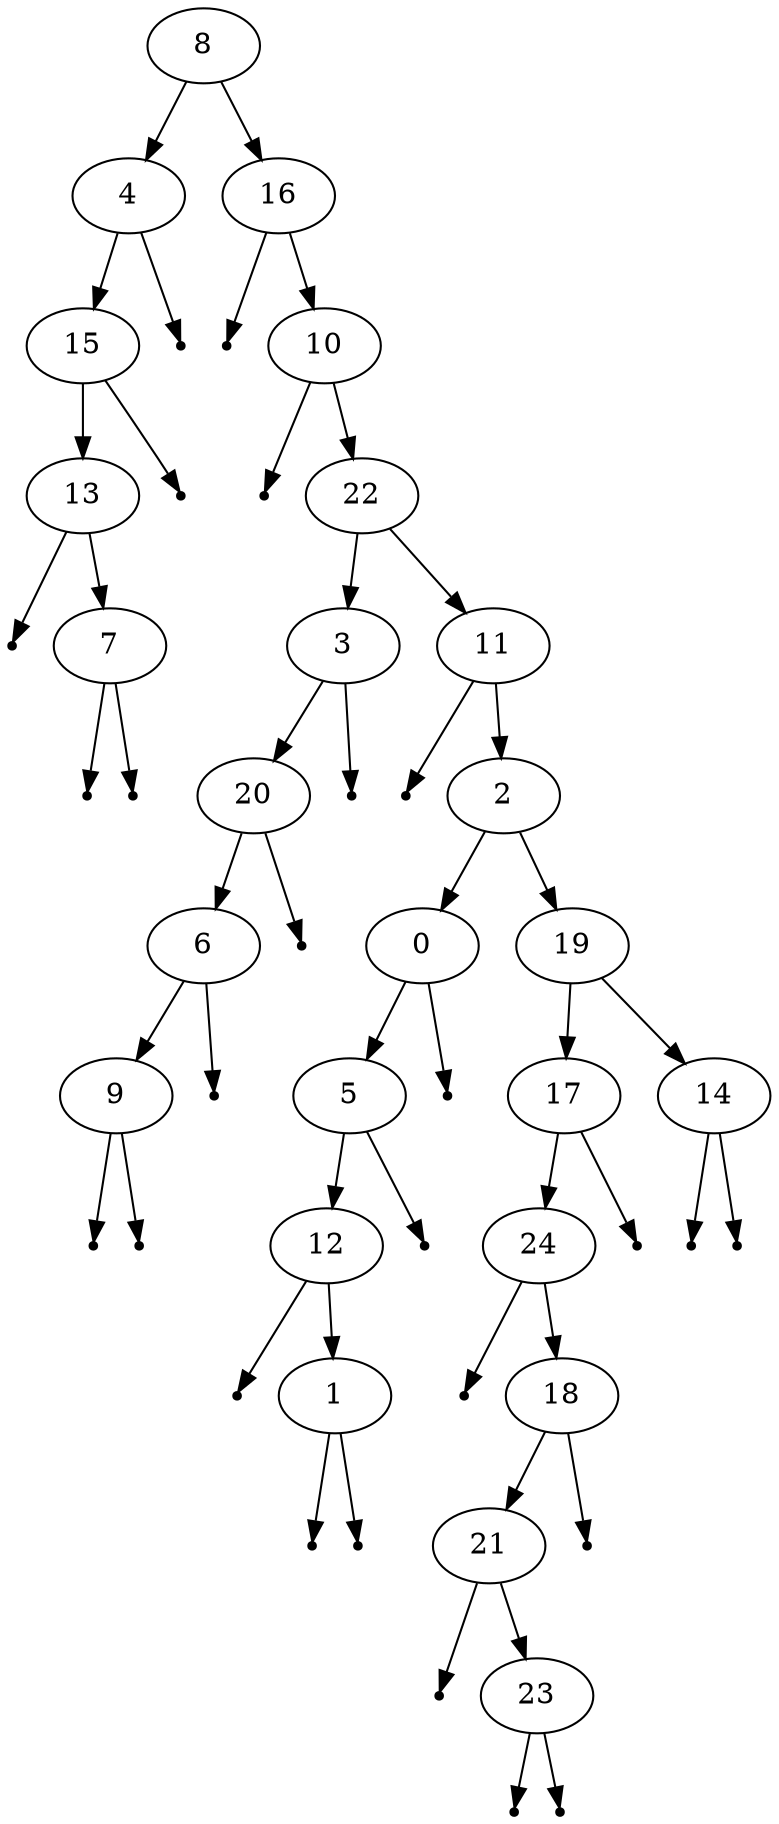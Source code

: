 digraph BST {
  graph [ordering="out"];
  "0" -> "5";
  "0" -> null0
  null0 [shape=point];
  "1" -> null1
  null1 [shape=point];
  "1" -> null2
  null2 [shape=point];
  "2" -> "0";
  "2" -> "19";
  "3" -> "20";
  "3" -> null3
  null3 [shape=point];
  "4" -> "15";
  "4" -> null4
  null4 [shape=point];
  "5" -> "12";
  "5" -> null5
  null5 [shape=point];
  "6" -> "9";
  "6" -> null6
  null6 [shape=point];
  "7" -> null7
  null7 [shape=point];
  "7" -> null8
  null8 [shape=point];
  "8" -> "4";
  "8" -> "16";
  "9" -> null9
  null9 [shape=point];
  "9" -> null10
  null10 [shape=point];
  "10" -> null11
  null11 [shape=point];
  "10" -> "22";
  "11" -> null12
  null12 [shape=point];
  "11" -> "2";
  "12" -> null13
  null13 [shape=point];
  "12" -> "1";
  "13" -> null14
  null14 [shape=point];
  "13" -> "7";
  "14" -> null15
  null15 [shape=point];
  "14" -> null16
  null16 [shape=point];
  "15" -> "13";
  "15" -> null17
  null17 [shape=point];
  "16" -> null18
  null18 [shape=point];
  "16" -> "10";
  "17" -> "24";
  "17" -> null19
  null19 [shape=point];
  "18" -> "21";
  "18" -> null20
  null20 [shape=point];
  "19" -> "17";
  "19" -> "14";
  "20" -> "6";
  "20" -> null21
  null21 [shape=point];
  "21" -> null22
  null22 [shape=point];
  "21" -> "23";
  "22" -> "3";
  "22" -> "11";
  "23" -> null23
  null23 [shape=point];
  "23" -> null24
  null24 [shape=point];
  "24" -> null25
  null25 [shape=point];
  "24" -> "18";
}
